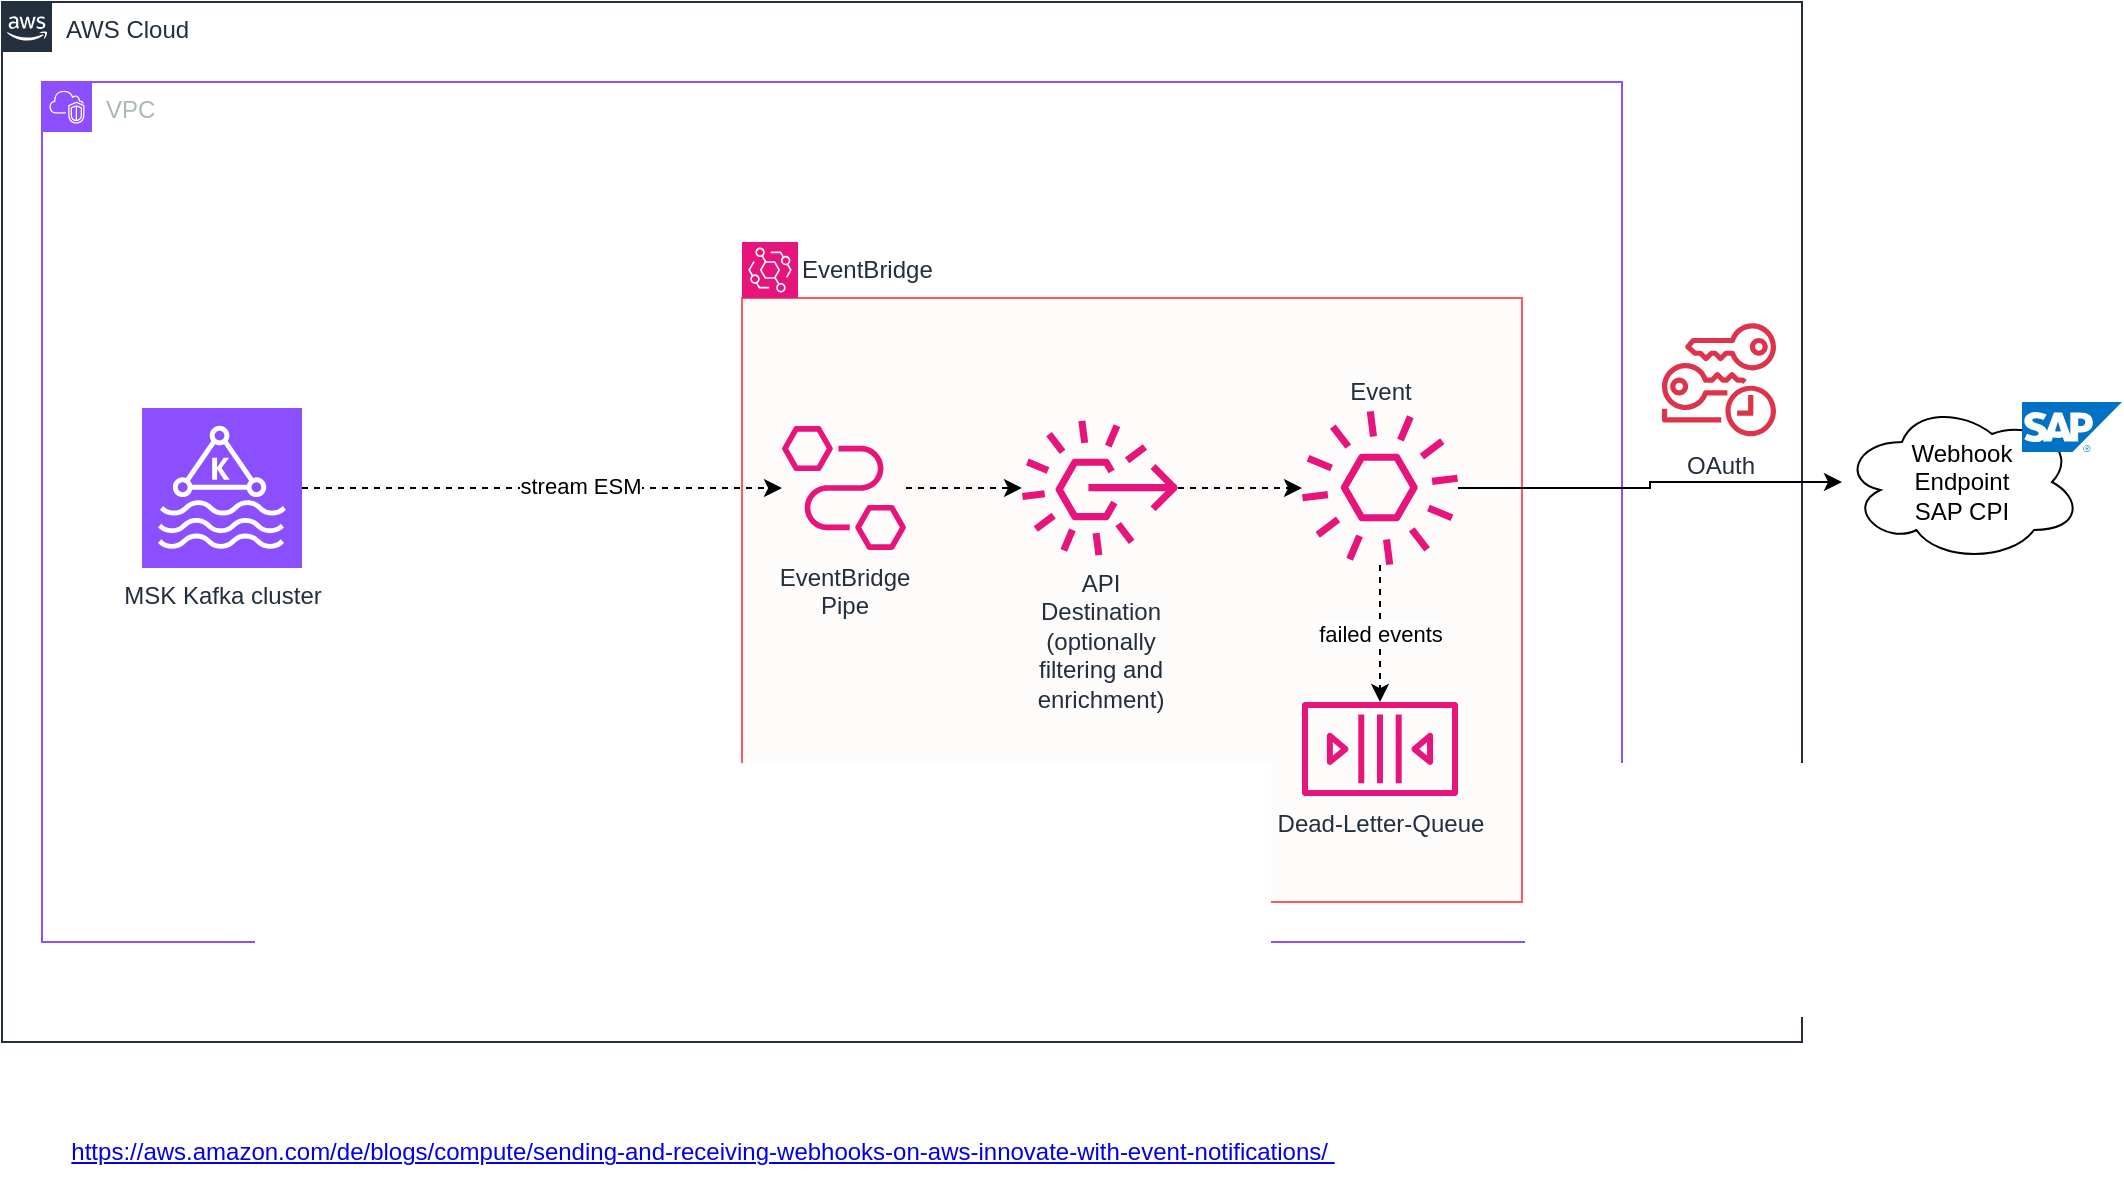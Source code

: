 <mxfile version="24.3.1" type="github">
  <diagram name="Seite-1" id="9gBseFmb6cs3R7AxfvP6">
    <mxGraphModel dx="1154" dy="879" grid="1" gridSize="10" guides="1" tooltips="1" connect="1" arrows="1" fold="1" page="1" pageScale="1" pageWidth="827" pageHeight="1169" math="0" shadow="0">
      <root>
        <mxCell id="0" />
        <mxCell id="1" parent="0" />
        <mxCell id="xsF1oiGSLqGWLh3Dt7cL-21" value="AWS Cloud" style="points=[[0,0],[0.25,0],[0.5,0],[0.75,0],[1,0],[1,0.25],[1,0.5],[1,0.75],[1,1],[0.75,1],[0.5,1],[0.25,1],[0,1],[0,0.75],[0,0.5],[0,0.25]];outlineConnect=0;gradientColor=none;html=1;whiteSpace=wrap;fontSize=12;fontStyle=0;container=1;pointerEvents=0;collapsible=0;recursiveResize=0;shape=mxgraph.aws4.group;grIcon=mxgraph.aws4.group_aws_cloud_alt;strokeColor=#232F3E;fillColor=none;verticalAlign=top;align=left;spacingLeft=30;fontColor=#232F3E;dashed=0;" vertex="1" parent="1">
          <mxGeometry x="10" y="10" width="900" height="520" as="geometry" />
        </mxCell>
        <mxCell id="xsF1oiGSLqGWLh3Dt7cL-1" value="VPC" style="points=[[0,0],[0.25,0],[0.5,0],[0.75,0],[1,0],[1,0.25],[1,0.5],[1,0.75],[1,1],[0.75,1],[0.5,1],[0.25,1],[0,1],[0,0.75],[0,0.5],[0,0.25]];outlineConnect=0;gradientColor=none;html=1;whiteSpace=wrap;fontSize=12;fontStyle=0;container=1;pointerEvents=0;collapsible=0;recursiveResize=0;shape=mxgraph.aws4.group;grIcon=mxgraph.aws4.group_vpc2;strokeColor=#8C4FFF;fillColor=none;verticalAlign=top;align=left;spacingLeft=30;fontColor=#AAB7B8;dashed=0;" vertex="1" parent="1">
          <mxGeometry x="30" y="50" width="790" height="430" as="geometry" />
        </mxCell>
        <mxCell id="xsF1oiGSLqGWLh3Dt7cL-10" value="" style="rounded=0;whiteSpace=wrap;html=1;fillColor=#fefbfb;strokeColor=#ff5768;" vertex="1" parent="xsF1oiGSLqGWLh3Dt7cL-1">
          <mxGeometry x="350" y="108" width="390" height="302" as="geometry" />
        </mxCell>
        <mxCell id="xsF1oiGSLqGWLh3Dt7cL-4" style="edgeStyle=orthogonalEdgeStyle;rounded=0;orthogonalLoop=1;jettySize=auto;html=1;dashed=1;" edge="1" parent="xsF1oiGSLqGWLh3Dt7cL-1" source="xsF1oiGSLqGWLh3Dt7cL-2" target="xsF1oiGSLqGWLh3Dt7cL-5">
          <mxGeometry relative="1" as="geometry">
            <mxPoint x="350" y="160" as="targetPoint" />
          </mxGeometry>
        </mxCell>
        <mxCell id="xsF1oiGSLqGWLh3Dt7cL-13" value="stream ESM" style="edgeLabel;html=1;align=center;verticalAlign=middle;resizable=0;points=[];" vertex="1" connectable="0" parent="xsF1oiGSLqGWLh3Dt7cL-4">
          <mxGeometry x="0.159" y="1" relative="1" as="geometry">
            <mxPoint as="offset" />
          </mxGeometry>
        </mxCell>
        <mxCell id="xsF1oiGSLqGWLh3Dt7cL-2" value="MSK Kafka cluster" style="sketch=0;points=[[0,0,0],[0.25,0,0],[0.5,0,0],[0.75,0,0],[1,0,0],[0,1,0],[0.25,1,0],[0.5,1,0],[0.75,1,0],[1,1,0],[0,0.25,0],[0,0.5,0],[0,0.75,0],[1,0.25,0],[1,0.5,0],[1,0.75,0]];outlineConnect=0;fontColor=#232F3E;fillColor=#8C4FFF;strokeColor=#ffffff;dashed=0;verticalLabelPosition=bottom;verticalAlign=top;align=center;html=1;fontSize=12;fontStyle=0;aspect=fixed;shape=mxgraph.aws4.resourceIcon;resIcon=mxgraph.aws4.managed_streaming_for_kafka;" vertex="1" parent="xsF1oiGSLqGWLh3Dt7cL-1">
          <mxGeometry x="50" y="163" width="80" height="80" as="geometry" />
        </mxCell>
        <mxCell id="xsF1oiGSLqGWLh3Dt7cL-7" value="EventBridge" style="sketch=0;points=[[0,0,0],[0.25,0,0],[0.5,0,0],[0.75,0,0],[1,0,0],[0,1,0],[0.25,1,0],[0.5,1,0],[0.75,1,0],[1,1,0],[0,0.25,0],[0,0.5,0],[0,0.75,0],[1,0.25,0],[1,0.5,0],[1,0.75,0]];outlineConnect=0;fontColor=#232F3E;fillColor=#E7157B;strokeColor=#ffffff;dashed=0;verticalLabelPosition=middle;verticalAlign=middle;align=left;html=1;fontSize=12;fontStyle=0;aspect=fixed;shape=mxgraph.aws4.resourceIcon;resIcon=mxgraph.aws4.eventbridge;labelPosition=right;" vertex="1" parent="xsF1oiGSLqGWLh3Dt7cL-1">
          <mxGeometry x="350" y="80" width="28" height="28" as="geometry" />
        </mxCell>
        <mxCell id="xsF1oiGSLqGWLh3Dt7cL-18" style="edgeStyle=orthogonalEdgeStyle;rounded=0;orthogonalLoop=1;jettySize=auto;html=1;dashed=1;" edge="1" parent="xsF1oiGSLqGWLh3Dt7cL-1" source="xsF1oiGSLqGWLh3Dt7cL-5" target="xsF1oiGSLqGWLh3Dt7cL-17">
          <mxGeometry relative="1" as="geometry" />
        </mxCell>
        <mxCell id="xsF1oiGSLqGWLh3Dt7cL-5" value="EventBridge&lt;br&gt;Pipe" style="sketch=0;outlineConnect=0;fontColor=#232F3E;gradientColor=none;fillColor=#E7157B;strokeColor=none;dashed=0;verticalLabelPosition=bottom;verticalAlign=top;align=center;html=1;fontSize=12;fontStyle=0;aspect=fixed;pointerEvents=1;shape=mxgraph.aws4.eventbridge_pipes;" vertex="1" parent="xsF1oiGSLqGWLh3Dt7cL-1">
          <mxGeometry x="370" y="172" width="62" height="62" as="geometry" />
        </mxCell>
        <mxCell id="xsF1oiGSLqGWLh3Dt7cL-9" value="Dead-Letter-Queue" style="sketch=0;outlineConnect=0;fontColor=#232F3E;gradientColor=none;fillColor=#E7157B;strokeColor=none;dashed=0;verticalLabelPosition=bottom;verticalAlign=top;align=center;html=1;fontSize=12;fontStyle=0;aspect=fixed;pointerEvents=1;shape=mxgraph.aws4.queue;" vertex="1" parent="xsF1oiGSLqGWLh3Dt7cL-1">
          <mxGeometry x="630" y="310" width="78" height="47" as="geometry" />
        </mxCell>
        <mxCell id="xsF1oiGSLqGWLh3Dt7cL-14" value="failed events" style="edgeStyle=orthogonalEdgeStyle;rounded=0;orthogonalLoop=1;jettySize=auto;html=1;dashed=1;" edge="1" parent="xsF1oiGSLqGWLh3Dt7cL-1" source="xsF1oiGSLqGWLh3Dt7cL-8" target="xsF1oiGSLqGWLh3Dt7cL-9">
          <mxGeometry relative="1" as="geometry" />
        </mxCell>
        <mxCell id="xsF1oiGSLqGWLh3Dt7cL-8" value="Event" style="sketch=0;outlineConnect=0;fontColor=#232F3E;gradientColor=none;fillColor=#E7157B;strokeColor=none;dashed=0;verticalLabelPosition=top;verticalAlign=bottom;align=center;html=1;fontSize=12;fontStyle=0;aspect=fixed;pointerEvents=1;shape=mxgraph.aws4.event;labelPosition=center;" vertex="1" parent="xsF1oiGSLqGWLh3Dt7cL-1">
          <mxGeometry x="630" y="164" width="78" height="78" as="geometry" />
        </mxCell>
        <mxCell id="xsF1oiGSLqGWLh3Dt7cL-19" style="edgeStyle=orthogonalEdgeStyle;rounded=0;orthogonalLoop=1;jettySize=auto;html=1;dashed=1;" edge="1" parent="xsF1oiGSLqGWLh3Dt7cL-1" source="xsF1oiGSLqGWLh3Dt7cL-17" target="xsF1oiGSLqGWLh3Dt7cL-8">
          <mxGeometry relative="1" as="geometry" />
        </mxCell>
        <mxCell id="xsF1oiGSLqGWLh3Dt7cL-17" value="API&lt;br&gt;Destination&lt;br&gt;(optionally&lt;br&gt;filtering and&lt;br&gt;enrichment)" style="sketch=0;outlineConnect=0;fontColor=#232F3E;gradientColor=none;fillColor=#E7157B;strokeColor=none;dashed=0;verticalLabelPosition=bottom;verticalAlign=top;align=center;html=1;fontSize=12;fontStyle=0;aspect=fixed;pointerEvents=1;shape=mxgraph.aws4.rule_3;" vertex="1" parent="xsF1oiGSLqGWLh3Dt7cL-1">
          <mxGeometry x="490" y="169" width="78" height="68" as="geometry" />
        </mxCell>
        <mxCell id="xsF1oiGSLqGWLh3Dt7cL-6" value="&lt;a href=&quot;https://aws.amazon.com/de/blogs/compute/sending-and-receiving-webhooks-on-aws-innovate-with-event-notifications/&quot;&gt;https://aws.amazon.com/de/blogs/compute/sending-and-receiving-webhooks-on-aws-innovate-with-event-notifications/&amp;nbsp;&lt;/a&gt;" style="text;html=1;align=center;verticalAlign=middle;resizable=0;points=[];autosize=1;strokeColor=none;fillColor=none;" vertex="1" parent="1">
          <mxGeometry x="30" y="570" width="660" height="30" as="geometry" />
        </mxCell>
        <mxCell id="xsF1oiGSLqGWLh3Dt7cL-15" value="OAuth" style="sketch=0;outlineConnect=0;fontColor=#232F3E;gradientColor=none;fillColor=#DD344C;strokeColor=none;dashed=0;verticalLabelPosition=bottom;verticalAlign=top;align=center;html=1;fontSize=12;fontStyle=0;aspect=fixed;pointerEvents=1;shape=mxgraph.aws4.temporary_security_credential;" vertex="1" parent="1">
          <mxGeometry x="840" y="170" width="57" height="57.74" as="geometry" />
        </mxCell>
        <mxCell id="xsF1oiGSLqGWLh3Dt7cL-25" value="" style="group" vertex="1" connectable="0" parent="1">
          <mxGeometry x="930" y="210" width="140" height="80" as="geometry" />
        </mxCell>
        <mxCell id="xsF1oiGSLqGWLh3Dt7cL-22" value="Webhook&lt;br&gt;Endpoint&lt;br&gt;SAP CPI" style="ellipse;shape=cloud;whiteSpace=wrap;html=1;" vertex="1" parent="xsF1oiGSLqGWLh3Dt7cL-25">
          <mxGeometry width="120" height="80" as="geometry" />
        </mxCell>
        <mxCell id="xsF1oiGSLqGWLh3Dt7cL-23" value="" style="image;sketch=0;aspect=fixed;html=1;points=[];align=center;fontSize=12;image=img/lib/mscae/SAP_HANA_on_Azure.svg;" vertex="1" parent="xsF1oiGSLqGWLh3Dt7cL-25">
          <mxGeometry x="90" width="50" height="25" as="geometry" />
        </mxCell>
        <mxCell id="xsF1oiGSLqGWLh3Dt7cL-28" style="edgeStyle=orthogonalEdgeStyle;rounded=0;orthogonalLoop=1;jettySize=auto;html=1;" edge="1" parent="1" source="xsF1oiGSLqGWLh3Dt7cL-8" target="xsF1oiGSLqGWLh3Dt7cL-22">
          <mxGeometry relative="1" as="geometry" />
        </mxCell>
      </root>
    </mxGraphModel>
  </diagram>
</mxfile>
